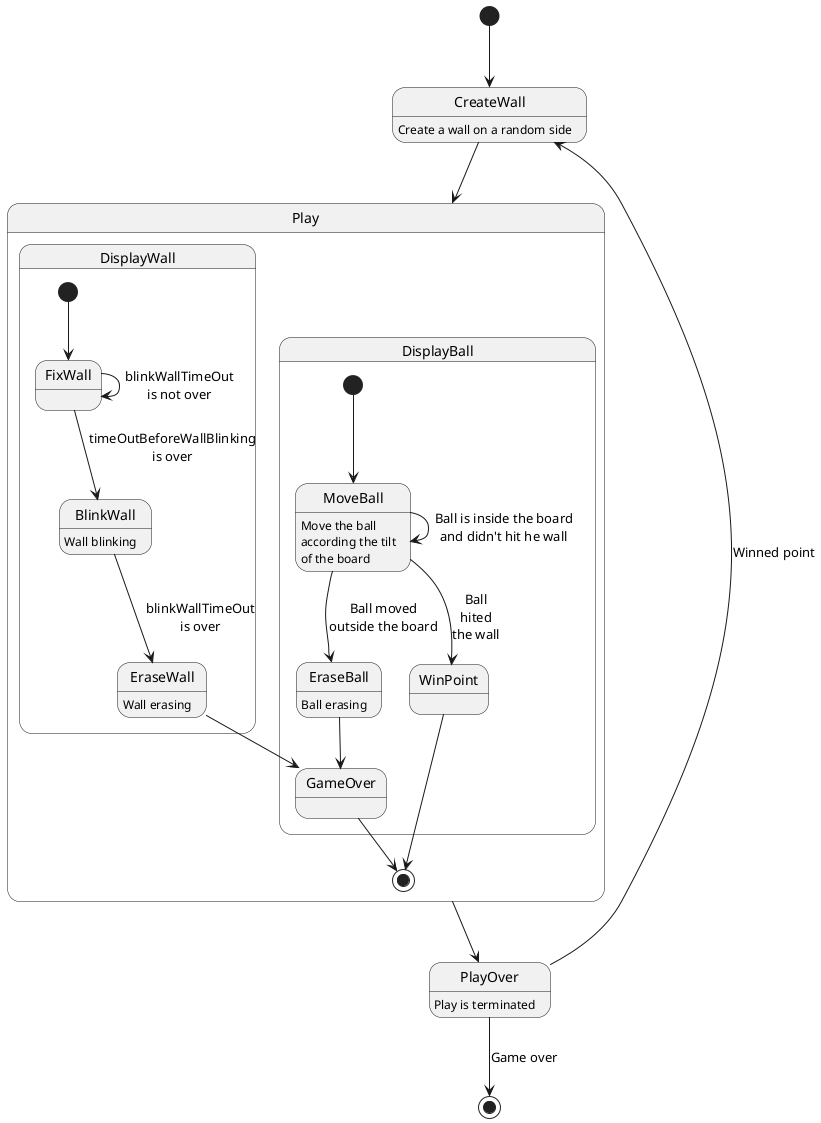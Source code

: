 @startuml

[*] --> CreateWall
CreateWall : Create a wall on a random side

CreateWall --> Play 
state Play {

    state DisplayBall {
        [*] --> MoveBall
        MoveBall : Move the ball\naccording the tilt\nof the board
        MoveBall --> MoveBall : Ball is inside the board\nand didn't hit he wall
        MoveBall --> WinPoint : Ball\nhited\nthe wall
        MoveBall -->  EraseBall :  Ball moved\noutside the board

        EraseBall : Ball erasing
        EraseBall --> GameOver
    }

    state DisplayWall {
        [*] --> FixWall
        FixWall --> FixWall : blinkWallTimeOut\nis not over
        FixWall --> BlinkWall : timeOutBeforeWallBlinking\nis over
        
        BlinkWall : Wall blinking
        BlinkWall --> EraseWall : blinkWallTimeOut\nis over

        EraseWall : Wall erasing
        EraseWall --> GameOver
    }

    WinPoint --> [*]
    GameOver --> [*]
}

Play -down-> PlayOver

PlayOver : Play is terminated
PlayOver --> CreateWall : Winned point
PlayOver --> [*] : Game over

@enduml
